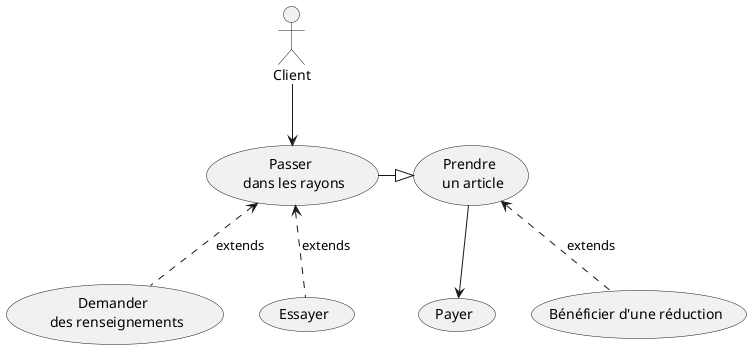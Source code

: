 @startuml TD4_Magasin

actor Client
usecase (Passer \n dans les rayons) as ray
usecase (Demander \n des renseignements) as rens
usecase (Essayer) as try
usecase (Prendre \n un article) as prendre
usecase (Payer) as pay
usecase (Bénéficier d'une réduction) as réduc

Client --> ray
ray <.. rens: "extends"
ray <.. try: "extends"
ray -|> prendre
prendre --> pay
prendre <.. réduc: "extends"

@enduml